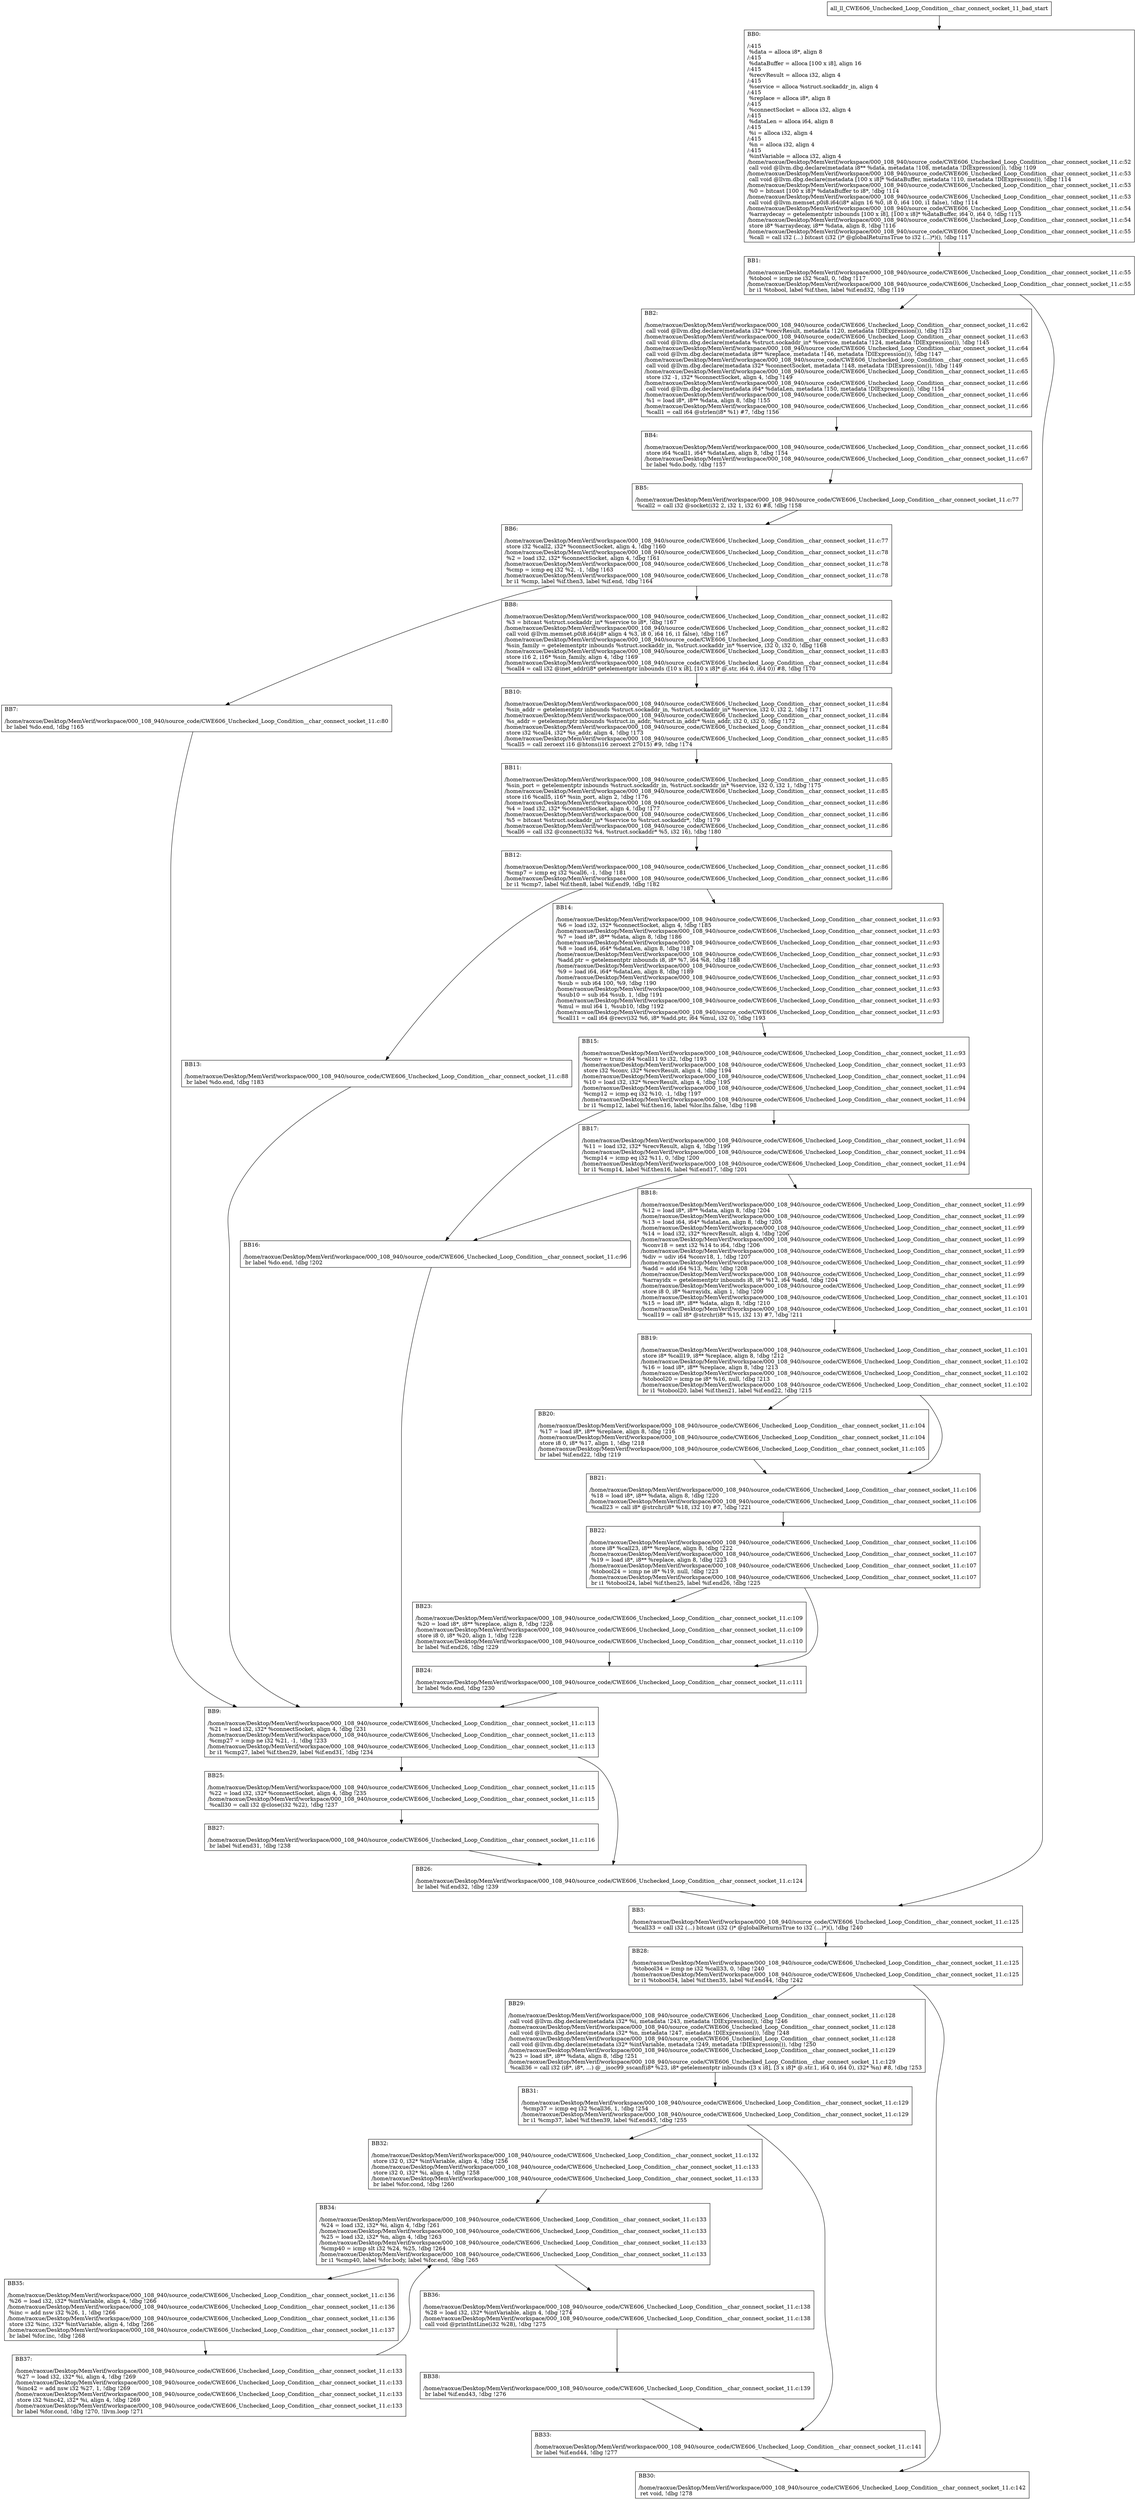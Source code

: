 digraph "CFG for'all_ll_CWE606_Unchecked_Loop_Condition__char_connect_socket_11_bad' function" {
	BBall_ll_CWE606_Unchecked_Loop_Condition__char_connect_socket_11_bad_start[shape=record,label="{all_ll_CWE606_Unchecked_Loop_Condition__char_connect_socket_11_bad_start}"];
	BBall_ll_CWE606_Unchecked_Loop_Condition__char_connect_socket_11_bad_start-> all_ll_CWE606_Unchecked_Loop_Condition__char_connect_socket_11_badBB0;
	all_ll_CWE606_Unchecked_Loop_Condition__char_connect_socket_11_badBB0 [shape=record, label="{BB0:\l\l/:415\l
  %data = alloca i8*, align 8\l
/:415\l
  %dataBuffer = alloca [100 x i8], align 16\l
/:415\l
  %recvResult = alloca i32, align 4\l
/:415\l
  %service = alloca %struct.sockaddr_in, align 4\l
/:415\l
  %replace = alloca i8*, align 8\l
/:415\l
  %connectSocket = alloca i32, align 4\l
/:415\l
  %dataLen = alloca i64, align 8\l
/:415\l
  %i = alloca i32, align 4\l
/:415\l
  %n = alloca i32, align 4\l
/:415\l
  %intVariable = alloca i32, align 4\l
/home/raoxue/Desktop/MemVerif/workspace/000_108_940/source_code/CWE606_Unchecked_Loop_Condition__char_connect_socket_11.c:52\l
  call void @llvm.dbg.declare(metadata i8** %data, metadata !108, metadata !DIExpression()), !dbg !109\l
/home/raoxue/Desktop/MemVerif/workspace/000_108_940/source_code/CWE606_Unchecked_Loop_Condition__char_connect_socket_11.c:53\l
  call void @llvm.dbg.declare(metadata [100 x i8]* %dataBuffer, metadata !110, metadata !DIExpression()), !dbg !114\l
/home/raoxue/Desktop/MemVerif/workspace/000_108_940/source_code/CWE606_Unchecked_Loop_Condition__char_connect_socket_11.c:53\l
  %0 = bitcast [100 x i8]* %dataBuffer to i8*, !dbg !114\l
/home/raoxue/Desktop/MemVerif/workspace/000_108_940/source_code/CWE606_Unchecked_Loop_Condition__char_connect_socket_11.c:53\l
  call void @llvm.memset.p0i8.i64(i8* align 16 %0, i8 0, i64 100, i1 false), !dbg !114\l
/home/raoxue/Desktop/MemVerif/workspace/000_108_940/source_code/CWE606_Unchecked_Loop_Condition__char_connect_socket_11.c:54\l
  %arraydecay = getelementptr inbounds [100 x i8], [100 x i8]* %dataBuffer, i64 0, i64 0, !dbg !115\l
/home/raoxue/Desktop/MemVerif/workspace/000_108_940/source_code/CWE606_Unchecked_Loop_Condition__char_connect_socket_11.c:54\l
  store i8* %arraydecay, i8** %data, align 8, !dbg !116\l
/home/raoxue/Desktop/MemVerif/workspace/000_108_940/source_code/CWE606_Unchecked_Loop_Condition__char_connect_socket_11.c:55\l
  %call = call i32 (...) bitcast (i32 ()* @globalReturnsTrue to i32 (...)*)(), !dbg !117\l
}"];
	all_ll_CWE606_Unchecked_Loop_Condition__char_connect_socket_11_badBB0-> all_ll_CWE606_Unchecked_Loop_Condition__char_connect_socket_11_badBB1;
	all_ll_CWE606_Unchecked_Loop_Condition__char_connect_socket_11_badBB1 [shape=record, label="{BB1:\l\l/home/raoxue/Desktop/MemVerif/workspace/000_108_940/source_code/CWE606_Unchecked_Loop_Condition__char_connect_socket_11.c:55\l
  %tobool = icmp ne i32 %call, 0, !dbg !117\l
/home/raoxue/Desktop/MemVerif/workspace/000_108_940/source_code/CWE606_Unchecked_Loop_Condition__char_connect_socket_11.c:55\l
  br i1 %tobool, label %if.then, label %if.end32, !dbg !119\l
}"];
	all_ll_CWE606_Unchecked_Loop_Condition__char_connect_socket_11_badBB1-> all_ll_CWE606_Unchecked_Loop_Condition__char_connect_socket_11_badBB2;
	all_ll_CWE606_Unchecked_Loop_Condition__char_connect_socket_11_badBB1-> all_ll_CWE606_Unchecked_Loop_Condition__char_connect_socket_11_badBB3;
	all_ll_CWE606_Unchecked_Loop_Condition__char_connect_socket_11_badBB2 [shape=record, label="{BB2:\l\l/home/raoxue/Desktop/MemVerif/workspace/000_108_940/source_code/CWE606_Unchecked_Loop_Condition__char_connect_socket_11.c:62\l
  call void @llvm.dbg.declare(metadata i32* %recvResult, metadata !120, metadata !DIExpression()), !dbg !123\l
/home/raoxue/Desktop/MemVerif/workspace/000_108_940/source_code/CWE606_Unchecked_Loop_Condition__char_connect_socket_11.c:63\l
  call void @llvm.dbg.declare(metadata %struct.sockaddr_in* %service, metadata !124, metadata !DIExpression()), !dbg !145\l
/home/raoxue/Desktop/MemVerif/workspace/000_108_940/source_code/CWE606_Unchecked_Loop_Condition__char_connect_socket_11.c:64\l
  call void @llvm.dbg.declare(metadata i8** %replace, metadata !146, metadata !DIExpression()), !dbg !147\l
/home/raoxue/Desktop/MemVerif/workspace/000_108_940/source_code/CWE606_Unchecked_Loop_Condition__char_connect_socket_11.c:65\l
  call void @llvm.dbg.declare(metadata i32* %connectSocket, metadata !148, metadata !DIExpression()), !dbg !149\l
/home/raoxue/Desktop/MemVerif/workspace/000_108_940/source_code/CWE606_Unchecked_Loop_Condition__char_connect_socket_11.c:65\l
  store i32 -1, i32* %connectSocket, align 4, !dbg !149\l
/home/raoxue/Desktop/MemVerif/workspace/000_108_940/source_code/CWE606_Unchecked_Loop_Condition__char_connect_socket_11.c:66\l
  call void @llvm.dbg.declare(metadata i64* %dataLen, metadata !150, metadata !DIExpression()), !dbg !154\l
/home/raoxue/Desktop/MemVerif/workspace/000_108_940/source_code/CWE606_Unchecked_Loop_Condition__char_connect_socket_11.c:66\l
  %1 = load i8*, i8** %data, align 8, !dbg !155\l
/home/raoxue/Desktop/MemVerif/workspace/000_108_940/source_code/CWE606_Unchecked_Loop_Condition__char_connect_socket_11.c:66\l
  %call1 = call i64 @strlen(i8* %1) #7, !dbg !156\l
}"];
	all_ll_CWE606_Unchecked_Loop_Condition__char_connect_socket_11_badBB2-> all_ll_CWE606_Unchecked_Loop_Condition__char_connect_socket_11_badBB4;
	all_ll_CWE606_Unchecked_Loop_Condition__char_connect_socket_11_badBB4 [shape=record, label="{BB4:\l\l/home/raoxue/Desktop/MemVerif/workspace/000_108_940/source_code/CWE606_Unchecked_Loop_Condition__char_connect_socket_11.c:66\l
  store i64 %call1, i64* %dataLen, align 8, !dbg !154\l
/home/raoxue/Desktop/MemVerif/workspace/000_108_940/source_code/CWE606_Unchecked_Loop_Condition__char_connect_socket_11.c:67\l
  br label %do.body, !dbg !157\l
}"];
	all_ll_CWE606_Unchecked_Loop_Condition__char_connect_socket_11_badBB4-> all_ll_CWE606_Unchecked_Loop_Condition__char_connect_socket_11_badBB5;
	all_ll_CWE606_Unchecked_Loop_Condition__char_connect_socket_11_badBB5 [shape=record, label="{BB5:\l\l/home/raoxue/Desktop/MemVerif/workspace/000_108_940/source_code/CWE606_Unchecked_Loop_Condition__char_connect_socket_11.c:77\l
  %call2 = call i32 @socket(i32 2, i32 1, i32 6) #8, !dbg !158\l
}"];
	all_ll_CWE606_Unchecked_Loop_Condition__char_connect_socket_11_badBB5-> all_ll_CWE606_Unchecked_Loop_Condition__char_connect_socket_11_badBB6;
	all_ll_CWE606_Unchecked_Loop_Condition__char_connect_socket_11_badBB6 [shape=record, label="{BB6:\l\l/home/raoxue/Desktop/MemVerif/workspace/000_108_940/source_code/CWE606_Unchecked_Loop_Condition__char_connect_socket_11.c:77\l
  store i32 %call2, i32* %connectSocket, align 4, !dbg !160\l
/home/raoxue/Desktop/MemVerif/workspace/000_108_940/source_code/CWE606_Unchecked_Loop_Condition__char_connect_socket_11.c:78\l
  %2 = load i32, i32* %connectSocket, align 4, !dbg !161\l
/home/raoxue/Desktop/MemVerif/workspace/000_108_940/source_code/CWE606_Unchecked_Loop_Condition__char_connect_socket_11.c:78\l
  %cmp = icmp eq i32 %2, -1, !dbg !163\l
/home/raoxue/Desktop/MemVerif/workspace/000_108_940/source_code/CWE606_Unchecked_Loop_Condition__char_connect_socket_11.c:78\l
  br i1 %cmp, label %if.then3, label %if.end, !dbg !164\l
}"];
	all_ll_CWE606_Unchecked_Loop_Condition__char_connect_socket_11_badBB6-> all_ll_CWE606_Unchecked_Loop_Condition__char_connect_socket_11_badBB7;
	all_ll_CWE606_Unchecked_Loop_Condition__char_connect_socket_11_badBB6-> all_ll_CWE606_Unchecked_Loop_Condition__char_connect_socket_11_badBB8;
	all_ll_CWE606_Unchecked_Loop_Condition__char_connect_socket_11_badBB7 [shape=record, label="{BB7:\l\l/home/raoxue/Desktop/MemVerif/workspace/000_108_940/source_code/CWE606_Unchecked_Loop_Condition__char_connect_socket_11.c:80\l
  br label %do.end, !dbg !165\l
}"];
	all_ll_CWE606_Unchecked_Loop_Condition__char_connect_socket_11_badBB7-> all_ll_CWE606_Unchecked_Loop_Condition__char_connect_socket_11_badBB9;
	all_ll_CWE606_Unchecked_Loop_Condition__char_connect_socket_11_badBB8 [shape=record, label="{BB8:\l\l/home/raoxue/Desktop/MemVerif/workspace/000_108_940/source_code/CWE606_Unchecked_Loop_Condition__char_connect_socket_11.c:82\l
  %3 = bitcast %struct.sockaddr_in* %service to i8*, !dbg !167\l
/home/raoxue/Desktop/MemVerif/workspace/000_108_940/source_code/CWE606_Unchecked_Loop_Condition__char_connect_socket_11.c:82\l
  call void @llvm.memset.p0i8.i64(i8* align 4 %3, i8 0, i64 16, i1 false), !dbg !167\l
/home/raoxue/Desktop/MemVerif/workspace/000_108_940/source_code/CWE606_Unchecked_Loop_Condition__char_connect_socket_11.c:83\l
  %sin_family = getelementptr inbounds %struct.sockaddr_in, %struct.sockaddr_in* %service, i32 0, i32 0, !dbg !168\l
/home/raoxue/Desktop/MemVerif/workspace/000_108_940/source_code/CWE606_Unchecked_Loop_Condition__char_connect_socket_11.c:83\l
  store i16 2, i16* %sin_family, align 4, !dbg !169\l
/home/raoxue/Desktop/MemVerif/workspace/000_108_940/source_code/CWE606_Unchecked_Loop_Condition__char_connect_socket_11.c:84\l
  %call4 = call i32 @inet_addr(i8* getelementptr inbounds ([10 x i8], [10 x i8]* @.str, i64 0, i64 0)) #8, !dbg !170\l
}"];
	all_ll_CWE606_Unchecked_Loop_Condition__char_connect_socket_11_badBB8-> all_ll_CWE606_Unchecked_Loop_Condition__char_connect_socket_11_badBB10;
	all_ll_CWE606_Unchecked_Loop_Condition__char_connect_socket_11_badBB10 [shape=record, label="{BB10:\l\l/home/raoxue/Desktop/MemVerif/workspace/000_108_940/source_code/CWE606_Unchecked_Loop_Condition__char_connect_socket_11.c:84\l
  %sin_addr = getelementptr inbounds %struct.sockaddr_in, %struct.sockaddr_in* %service, i32 0, i32 2, !dbg !171\l
/home/raoxue/Desktop/MemVerif/workspace/000_108_940/source_code/CWE606_Unchecked_Loop_Condition__char_connect_socket_11.c:84\l
  %s_addr = getelementptr inbounds %struct.in_addr, %struct.in_addr* %sin_addr, i32 0, i32 0, !dbg !172\l
/home/raoxue/Desktop/MemVerif/workspace/000_108_940/source_code/CWE606_Unchecked_Loop_Condition__char_connect_socket_11.c:84\l
  store i32 %call4, i32* %s_addr, align 4, !dbg !173\l
/home/raoxue/Desktop/MemVerif/workspace/000_108_940/source_code/CWE606_Unchecked_Loop_Condition__char_connect_socket_11.c:85\l
  %call5 = call zeroext i16 @htons(i16 zeroext 27015) #9, !dbg !174\l
}"];
	all_ll_CWE606_Unchecked_Loop_Condition__char_connect_socket_11_badBB10-> all_ll_CWE606_Unchecked_Loop_Condition__char_connect_socket_11_badBB11;
	all_ll_CWE606_Unchecked_Loop_Condition__char_connect_socket_11_badBB11 [shape=record, label="{BB11:\l\l/home/raoxue/Desktop/MemVerif/workspace/000_108_940/source_code/CWE606_Unchecked_Loop_Condition__char_connect_socket_11.c:85\l
  %sin_port = getelementptr inbounds %struct.sockaddr_in, %struct.sockaddr_in* %service, i32 0, i32 1, !dbg !175\l
/home/raoxue/Desktop/MemVerif/workspace/000_108_940/source_code/CWE606_Unchecked_Loop_Condition__char_connect_socket_11.c:85\l
  store i16 %call5, i16* %sin_port, align 2, !dbg !176\l
/home/raoxue/Desktop/MemVerif/workspace/000_108_940/source_code/CWE606_Unchecked_Loop_Condition__char_connect_socket_11.c:86\l
  %4 = load i32, i32* %connectSocket, align 4, !dbg !177\l
/home/raoxue/Desktop/MemVerif/workspace/000_108_940/source_code/CWE606_Unchecked_Loop_Condition__char_connect_socket_11.c:86\l
  %5 = bitcast %struct.sockaddr_in* %service to %struct.sockaddr*, !dbg !179\l
/home/raoxue/Desktop/MemVerif/workspace/000_108_940/source_code/CWE606_Unchecked_Loop_Condition__char_connect_socket_11.c:86\l
  %call6 = call i32 @connect(i32 %4, %struct.sockaddr* %5, i32 16), !dbg !180\l
}"];
	all_ll_CWE606_Unchecked_Loop_Condition__char_connect_socket_11_badBB11-> all_ll_CWE606_Unchecked_Loop_Condition__char_connect_socket_11_badBB12;
	all_ll_CWE606_Unchecked_Loop_Condition__char_connect_socket_11_badBB12 [shape=record, label="{BB12:\l\l/home/raoxue/Desktop/MemVerif/workspace/000_108_940/source_code/CWE606_Unchecked_Loop_Condition__char_connect_socket_11.c:86\l
  %cmp7 = icmp eq i32 %call6, -1, !dbg !181\l
/home/raoxue/Desktop/MemVerif/workspace/000_108_940/source_code/CWE606_Unchecked_Loop_Condition__char_connect_socket_11.c:86\l
  br i1 %cmp7, label %if.then8, label %if.end9, !dbg !182\l
}"];
	all_ll_CWE606_Unchecked_Loop_Condition__char_connect_socket_11_badBB12-> all_ll_CWE606_Unchecked_Loop_Condition__char_connect_socket_11_badBB13;
	all_ll_CWE606_Unchecked_Loop_Condition__char_connect_socket_11_badBB12-> all_ll_CWE606_Unchecked_Loop_Condition__char_connect_socket_11_badBB14;
	all_ll_CWE606_Unchecked_Loop_Condition__char_connect_socket_11_badBB13 [shape=record, label="{BB13:\l\l/home/raoxue/Desktop/MemVerif/workspace/000_108_940/source_code/CWE606_Unchecked_Loop_Condition__char_connect_socket_11.c:88\l
  br label %do.end, !dbg !183\l
}"];
	all_ll_CWE606_Unchecked_Loop_Condition__char_connect_socket_11_badBB13-> all_ll_CWE606_Unchecked_Loop_Condition__char_connect_socket_11_badBB9;
	all_ll_CWE606_Unchecked_Loop_Condition__char_connect_socket_11_badBB14 [shape=record, label="{BB14:\l\l/home/raoxue/Desktop/MemVerif/workspace/000_108_940/source_code/CWE606_Unchecked_Loop_Condition__char_connect_socket_11.c:93\l
  %6 = load i32, i32* %connectSocket, align 4, !dbg !185\l
/home/raoxue/Desktop/MemVerif/workspace/000_108_940/source_code/CWE606_Unchecked_Loop_Condition__char_connect_socket_11.c:93\l
  %7 = load i8*, i8** %data, align 8, !dbg !186\l
/home/raoxue/Desktop/MemVerif/workspace/000_108_940/source_code/CWE606_Unchecked_Loop_Condition__char_connect_socket_11.c:93\l
  %8 = load i64, i64* %dataLen, align 8, !dbg !187\l
/home/raoxue/Desktop/MemVerif/workspace/000_108_940/source_code/CWE606_Unchecked_Loop_Condition__char_connect_socket_11.c:93\l
  %add.ptr = getelementptr inbounds i8, i8* %7, i64 %8, !dbg !188\l
/home/raoxue/Desktop/MemVerif/workspace/000_108_940/source_code/CWE606_Unchecked_Loop_Condition__char_connect_socket_11.c:93\l
  %9 = load i64, i64* %dataLen, align 8, !dbg !189\l
/home/raoxue/Desktop/MemVerif/workspace/000_108_940/source_code/CWE606_Unchecked_Loop_Condition__char_connect_socket_11.c:93\l
  %sub = sub i64 100, %9, !dbg !190\l
/home/raoxue/Desktop/MemVerif/workspace/000_108_940/source_code/CWE606_Unchecked_Loop_Condition__char_connect_socket_11.c:93\l
  %sub10 = sub i64 %sub, 1, !dbg !191\l
/home/raoxue/Desktop/MemVerif/workspace/000_108_940/source_code/CWE606_Unchecked_Loop_Condition__char_connect_socket_11.c:93\l
  %mul = mul i64 1, %sub10, !dbg !192\l
/home/raoxue/Desktop/MemVerif/workspace/000_108_940/source_code/CWE606_Unchecked_Loop_Condition__char_connect_socket_11.c:93\l
  %call11 = call i64 @recv(i32 %6, i8* %add.ptr, i64 %mul, i32 0), !dbg !193\l
}"];
	all_ll_CWE606_Unchecked_Loop_Condition__char_connect_socket_11_badBB14-> all_ll_CWE606_Unchecked_Loop_Condition__char_connect_socket_11_badBB15;
	all_ll_CWE606_Unchecked_Loop_Condition__char_connect_socket_11_badBB15 [shape=record, label="{BB15:\l\l/home/raoxue/Desktop/MemVerif/workspace/000_108_940/source_code/CWE606_Unchecked_Loop_Condition__char_connect_socket_11.c:93\l
  %conv = trunc i64 %call11 to i32, !dbg !193\l
/home/raoxue/Desktop/MemVerif/workspace/000_108_940/source_code/CWE606_Unchecked_Loop_Condition__char_connect_socket_11.c:93\l
  store i32 %conv, i32* %recvResult, align 4, !dbg !194\l
/home/raoxue/Desktop/MemVerif/workspace/000_108_940/source_code/CWE606_Unchecked_Loop_Condition__char_connect_socket_11.c:94\l
  %10 = load i32, i32* %recvResult, align 4, !dbg !195\l
/home/raoxue/Desktop/MemVerif/workspace/000_108_940/source_code/CWE606_Unchecked_Loop_Condition__char_connect_socket_11.c:94\l
  %cmp12 = icmp eq i32 %10, -1, !dbg !197\l
/home/raoxue/Desktop/MemVerif/workspace/000_108_940/source_code/CWE606_Unchecked_Loop_Condition__char_connect_socket_11.c:94\l
  br i1 %cmp12, label %if.then16, label %lor.lhs.false, !dbg !198\l
}"];
	all_ll_CWE606_Unchecked_Loop_Condition__char_connect_socket_11_badBB15-> all_ll_CWE606_Unchecked_Loop_Condition__char_connect_socket_11_badBB16;
	all_ll_CWE606_Unchecked_Loop_Condition__char_connect_socket_11_badBB15-> all_ll_CWE606_Unchecked_Loop_Condition__char_connect_socket_11_badBB17;
	all_ll_CWE606_Unchecked_Loop_Condition__char_connect_socket_11_badBB17 [shape=record, label="{BB17:\l\l/home/raoxue/Desktop/MemVerif/workspace/000_108_940/source_code/CWE606_Unchecked_Loop_Condition__char_connect_socket_11.c:94\l
  %11 = load i32, i32* %recvResult, align 4, !dbg !199\l
/home/raoxue/Desktop/MemVerif/workspace/000_108_940/source_code/CWE606_Unchecked_Loop_Condition__char_connect_socket_11.c:94\l
  %cmp14 = icmp eq i32 %11, 0, !dbg !200\l
/home/raoxue/Desktop/MemVerif/workspace/000_108_940/source_code/CWE606_Unchecked_Loop_Condition__char_connect_socket_11.c:94\l
  br i1 %cmp14, label %if.then16, label %if.end17, !dbg !201\l
}"];
	all_ll_CWE606_Unchecked_Loop_Condition__char_connect_socket_11_badBB17-> all_ll_CWE606_Unchecked_Loop_Condition__char_connect_socket_11_badBB16;
	all_ll_CWE606_Unchecked_Loop_Condition__char_connect_socket_11_badBB17-> all_ll_CWE606_Unchecked_Loop_Condition__char_connect_socket_11_badBB18;
	all_ll_CWE606_Unchecked_Loop_Condition__char_connect_socket_11_badBB16 [shape=record, label="{BB16:\l\l/home/raoxue/Desktop/MemVerif/workspace/000_108_940/source_code/CWE606_Unchecked_Loop_Condition__char_connect_socket_11.c:96\l
  br label %do.end, !dbg !202\l
}"];
	all_ll_CWE606_Unchecked_Loop_Condition__char_connect_socket_11_badBB16-> all_ll_CWE606_Unchecked_Loop_Condition__char_connect_socket_11_badBB9;
	all_ll_CWE606_Unchecked_Loop_Condition__char_connect_socket_11_badBB18 [shape=record, label="{BB18:\l\l/home/raoxue/Desktop/MemVerif/workspace/000_108_940/source_code/CWE606_Unchecked_Loop_Condition__char_connect_socket_11.c:99\l
  %12 = load i8*, i8** %data, align 8, !dbg !204\l
/home/raoxue/Desktop/MemVerif/workspace/000_108_940/source_code/CWE606_Unchecked_Loop_Condition__char_connect_socket_11.c:99\l
  %13 = load i64, i64* %dataLen, align 8, !dbg !205\l
/home/raoxue/Desktop/MemVerif/workspace/000_108_940/source_code/CWE606_Unchecked_Loop_Condition__char_connect_socket_11.c:99\l
  %14 = load i32, i32* %recvResult, align 4, !dbg !206\l
/home/raoxue/Desktop/MemVerif/workspace/000_108_940/source_code/CWE606_Unchecked_Loop_Condition__char_connect_socket_11.c:99\l
  %conv18 = sext i32 %14 to i64, !dbg !206\l
/home/raoxue/Desktop/MemVerif/workspace/000_108_940/source_code/CWE606_Unchecked_Loop_Condition__char_connect_socket_11.c:99\l
  %div = udiv i64 %conv18, 1, !dbg !207\l
/home/raoxue/Desktop/MemVerif/workspace/000_108_940/source_code/CWE606_Unchecked_Loop_Condition__char_connect_socket_11.c:99\l
  %add = add i64 %13, %div, !dbg !208\l
/home/raoxue/Desktop/MemVerif/workspace/000_108_940/source_code/CWE606_Unchecked_Loop_Condition__char_connect_socket_11.c:99\l
  %arrayidx = getelementptr inbounds i8, i8* %12, i64 %add, !dbg !204\l
/home/raoxue/Desktop/MemVerif/workspace/000_108_940/source_code/CWE606_Unchecked_Loop_Condition__char_connect_socket_11.c:99\l
  store i8 0, i8* %arrayidx, align 1, !dbg !209\l
/home/raoxue/Desktop/MemVerif/workspace/000_108_940/source_code/CWE606_Unchecked_Loop_Condition__char_connect_socket_11.c:101\l
  %15 = load i8*, i8** %data, align 8, !dbg !210\l
/home/raoxue/Desktop/MemVerif/workspace/000_108_940/source_code/CWE606_Unchecked_Loop_Condition__char_connect_socket_11.c:101\l
  %call19 = call i8* @strchr(i8* %15, i32 13) #7, !dbg !211\l
}"];
	all_ll_CWE606_Unchecked_Loop_Condition__char_connect_socket_11_badBB18-> all_ll_CWE606_Unchecked_Loop_Condition__char_connect_socket_11_badBB19;
	all_ll_CWE606_Unchecked_Loop_Condition__char_connect_socket_11_badBB19 [shape=record, label="{BB19:\l\l/home/raoxue/Desktop/MemVerif/workspace/000_108_940/source_code/CWE606_Unchecked_Loop_Condition__char_connect_socket_11.c:101\l
  store i8* %call19, i8** %replace, align 8, !dbg !212\l
/home/raoxue/Desktop/MemVerif/workspace/000_108_940/source_code/CWE606_Unchecked_Loop_Condition__char_connect_socket_11.c:102\l
  %16 = load i8*, i8** %replace, align 8, !dbg !213\l
/home/raoxue/Desktop/MemVerif/workspace/000_108_940/source_code/CWE606_Unchecked_Loop_Condition__char_connect_socket_11.c:102\l
  %tobool20 = icmp ne i8* %16, null, !dbg !213\l
/home/raoxue/Desktop/MemVerif/workspace/000_108_940/source_code/CWE606_Unchecked_Loop_Condition__char_connect_socket_11.c:102\l
  br i1 %tobool20, label %if.then21, label %if.end22, !dbg !215\l
}"];
	all_ll_CWE606_Unchecked_Loop_Condition__char_connect_socket_11_badBB19-> all_ll_CWE606_Unchecked_Loop_Condition__char_connect_socket_11_badBB20;
	all_ll_CWE606_Unchecked_Loop_Condition__char_connect_socket_11_badBB19-> all_ll_CWE606_Unchecked_Loop_Condition__char_connect_socket_11_badBB21;
	all_ll_CWE606_Unchecked_Loop_Condition__char_connect_socket_11_badBB20 [shape=record, label="{BB20:\l\l/home/raoxue/Desktop/MemVerif/workspace/000_108_940/source_code/CWE606_Unchecked_Loop_Condition__char_connect_socket_11.c:104\l
  %17 = load i8*, i8** %replace, align 8, !dbg !216\l
/home/raoxue/Desktop/MemVerif/workspace/000_108_940/source_code/CWE606_Unchecked_Loop_Condition__char_connect_socket_11.c:104\l
  store i8 0, i8* %17, align 1, !dbg !218\l
/home/raoxue/Desktop/MemVerif/workspace/000_108_940/source_code/CWE606_Unchecked_Loop_Condition__char_connect_socket_11.c:105\l
  br label %if.end22, !dbg !219\l
}"];
	all_ll_CWE606_Unchecked_Loop_Condition__char_connect_socket_11_badBB20-> all_ll_CWE606_Unchecked_Loop_Condition__char_connect_socket_11_badBB21;
	all_ll_CWE606_Unchecked_Loop_Condition__char_connect_socket_11_badBB21 [shape=record, label="{BB21:\l\l/home/raoxue/Desktop/MemVerif/workspace/000_108_940/source_code/CWE606_Unchecked_Loop_Condition__char_connect_socket_11.c:106\l
  %18 = load i8*, i8** %data, align 8, !dbg !220\l
/home/raoxue/Desktop/MemVerif/workspace/000_108_940/source_code/CWE606_Unchecked_Loop_Condition__char_connect_socket_11.c:106\l
  %call23 = call i8* @strchr(i8* %18, i32 10) #7, !dbg !221\l
}"];
	all_ll_CWE606_Unchecked_Loop_Condition__char_connect_socket_11_badBB21-> all_ll_CWE606_Unchecked_Loop_Condition__char_connect_socket_11_badBB22;
	all_ll_CWE606_Unchecked_Loop_Condition__char_connect_socket_11_badBB22 [shape=record, label="{BB22:\l\l/home/raoxue/Desktop/MemVerif/workspace/000_108_940/source_code/CWE606_Unchecked_Loop_Condition__char_connect_socket_11.c:106\l
  store i8* %call23, i8** %replace, align 8, !dbg !222\l
/home/raoxue/Desktop/MemVerif/workspace/000_108_940/source_code/CWE606_Unchecked_Loop_Condition__char_connect_socket_11.c:107\l
  %19 = load i8*, i8** %replace, align 8, !dbg !223\l
/home/raoxue/Desktop/MemVerif/workspace/000_108_940/source_code/CWE606_Unchecked_Loop_Condition__char_connect_socket_11.c:107\l
  %tobool24 = icmp ne i8* %19, null, !dbg !223\l
/home/raoxue/Desktop/MemVerif/workspace/000_108_940/source_code/CWE606_Unchecked_Loop_Condition__char_connect_socket_11.c:107\l
  br i1 %tobool24, label %if.then25, label %if.end26, !dbg !225\l
}"];
	all_ll_CWE606_Unchecked_Loop_Condition__char_connect_socket_11_badBB22-> all_ll_CWE606_Unchecked_Loop_Condition__char_connect_socket_11_badBB23;
	all_ll_CWE606_Unchecked_Loop_Condition__char_connect_socket_11_badBB22-> all_ll_CWE606_Unchecked_Loop_Condition__char_connect_socket_11_badBB24;
	all_ll_CWE606_Unchecked_Loop_Condition__char_connect_socket_11_badBB23 [shape=record, label="{BB23:\l\l/home/raoxue/Desktop/MemVerif/workspace/000_108_940/source_code/CWE606_Unchecked_Loop_Condition__char_connect_socket_11.c:109\l
  %20 = load i8*, i8** %replace, align 8, !dbg !226\l
/home/raoxue/Desktop/MemVerif/workspace/000_108_940/source_code/CWE606_Unchecked_Loop_Condition__char_connect_socket_11.c:109\l
  store i8 0, i8* %20, align 1, !dbg !228\l
/home/raoxue/Desktop/MemVerif/workspace/000_108_940/source_code/CWE606_Unchecked_Loop_Condition__char_connect_socket_11.c:110\l
  br label %if.end26, !dbg !229\l
}"];
	all_ll_CWE606_Unchecked_Loop_Condition__char_connect_socket_11_badBB23-> all_ll_CWE606_Unchecked_Loop_Condition__char_connect_socket_11_badBB24;
	all_ll_CWE606_Unchecked_Loop_Condition__char_connect_socket_11_badBB24 [shape=record, label="{BB24:\l\l/home/raoxue/Desktop/MemVerif/workspace/000_108_940/source_code/CWE606_Unchecked_Loop_Condition__char_connect_socket_11.c:111\l
  br label %do.end, !dbg !230\l
}"];
	all_ll_CWE606_Unchecked_Loop_Condition__char_connect_socket_11_badBB24-> all_ll_CWE606_Unchecked_Loop_Condition__char_connect_socket_11_badBB9;
	all_ll_CWE606_Unchecked_Loop_Condition__char_connect_socket_11_badBB9 [shape=record, label="{BB9:\l\l/home/raoxue/Desktop/MemVerif/workspace/000_108_940/source_code/CWE606_Unchecked_Loop_Condition__char_connect_socket_11.c:113\l
  %21 = load i32, i32* %connectSocket, align 4, !dbg !231\l
/home/raoxue/Desktop/MemVerif/workspace/000_108_940/source_code/CWE606_Unchecked_Loop_Condition__char_connect_socket_11.c:113\l
  %cmp27 = icmp ne i32 %21, -1, !dbg !233\l
/home/raoxue/Desktop/MemVerif/workspace/000_108_940/source_code/CWE606_Unchecked_Loop_Condition__char_connect_socket_11.c:113\l
  br i1 %cmp27, label %if.then29, label %if.end31, !dbg !234\l
}"];
	all_ll_CWE606_Unchecked_Loop_Condition__char_connect_socket_11_badBB9-> all_ll_CWE606_Unchecked_Loop_Condition__char_connect_socket_11_badBB25;
	all_ll_CWE606_Unchecked_Loop_Condition__char_connect_socket_11_badBB9-> all_ll_CWE606_Unchecked_Loop_Condition__char_connect_socket_11_badBB26;
	all_ll_CWE606_Unchecked_Loop_Condition__char_connect_socket_11_badBB25 [shape=record, label="{BB25:\l\l/home/raoxue/Desktop/MemVerif/workspace/000_108_940/source_code/CWE606_Unchecked_Loop_Condition__char_connect_socket_11.c:115\l
  %22 = load i32, i32* %connectSocket, align 4, !dbg !235\l
/home/raoxue/Desktop/MemVerif/workspace/000_108_940/source_code/CWE606_Unchecked_Loop_Condition__char_connect_socket_11.c:115\l
  %call30 = call i32 @close(i32 %22), !dbg !237\l
}"];
	all_ll_CWE606_Unchecked_Loop_Condition__char_connect_socket_11_badBB25-> all_ll_CWE606_Unchecked_Loop_Condition__char_connect_socket_11_badBB27;
	all_ll_CWE606_Unchecked_Loop_Condition__char_connect_socket_11_badBB27 [shape=record, label="{BB27:\l\l/home/raoxue/Desktop/MemVerif/workspace/000_108_940/source_code/CWE606_Unchecked_Loop_Condition__char_connect_socket_11.c:116\l
  br label %if.end31, !dbg !238\l
}"];
	all_ll_CWE606_Unchecked_Loop_Condition__char_connect_socket_11_badBB27-> all_ll_CWE606_Unchecked_Loop_Condition__char_connect_socket_11_badBB26;
	all_ll_CWE606_Unchecked_Loop_Condition__char_connect_socket_11_badBB26 [shape=record, label="{BB26:\l\l/home/raoxue/Desktop/MemVerif/workspace/000_108_940/source_code/CWE606_Unchecked_Loop_Condition__char_connect_socket_11.c:124\l
  br label %if.end32, !dbg !239\l
}"];
	all_ll_CWE606_Unchecked_Loop_Condition__char_connect_socket_11_badBB26-> all_ll_CWE606_Unchecked_Loop_Condition__char_connect_socket_11_badBB3;
	all_ll_CWE606_Unchecked_Loop_Condition__char_connect_socket_11_badBB3 [shape=record, label="{BB3:\l\l/home/raoxue/Desktop/MemVerif/workspace/000_108_940/source_code/CWE606_Unchecked_Loop_Condition__char_connect_socket_11.c:125\l
  %call33 = call i32 (...) bitcast (i32 ()* @globalReturnsTrue to i32 (...)*)(), !dbg !240\l
}"];
	all_ll_CWE606_Unchecked_Loop_Condition__char_connect_socket_11_badBB3-> all_ll_CWE606_Unchecked_Loop_Condition__char_connect_socket_11_badBB28;
	all_ll_CWE606_Unchecked_Loop_Condition__char_connect_socket_11_badBB28 [shape=record, label="{BB28:\l\l/home/raoxue/Desktop/MemVerif/workspace/000_108_940/source_code/CWE606_Unchecked_Loop_Condition__char_connect_socket_11.c:125\l
  %tobool34 = icmp ne i32 %call33, 0, !dbg !240\l
/home/raoxue/Desktop/MemVerif/workspace/000_108_940/source_code/CWE606_Unchecked_Loop_Condition__char_connect_socket_11.c:125\l
  br i1 %tobool34, label %if.then35, label %if.end44, !dbg !242\l
}"];
	all_ll_CWE606_Unchecked_Loop_Condition__char_connect_socket_11_badBB28-> all_ll_CWE606_Unchecked_Loop_Condition__char_connect_socket_11_badBB29;
	all_ll_CWE606_Unchecked_Loop_Condition__char_connect_socket_11_badBB28-> all_ll_CWE606_Unchecked_Loop_Condition__char_connect_socket_11_badBB30;
	all_ll_CWE606_Unchecked_Loop_Condition__char_connect_socket_11_badBB29 [shape=record, label="{BB29:\l\l/home/raoxue/Desktop/MemVerif/workspace/000_108_940/source_code/CWE606_Unchecked_Loop_Condition__char_connect_socket_11.c:128\l
  call void @llvm.dbg.declare(metadata i32* %i, metadata !243, metadata !DIExpression()), !dbg !246\l
/home/raoxue/Desktop/MemVerif/workspace/000_108_940/source_code/CWE606_Unchecked_Loop_Condition__char_connect_socket_11.c:128\l
  call void @llvm.dbg.declare(metadata i32* %n, metadata !247, metadata !DIExpression()), !dbg !248\l
/home/raoxue/Desktop/MemVerif/workspace/000_108_940/source_code/CWE606_Unchecked_Loop_Condition__char_connect_socket_11.c:128\l
  call void @llvm.dbg.declare(metadata i32* %intVariable, metadata !249, metadata !DIExpression()), !dbg !250\l
/home/raoxue/Desktop/MemVerif/workspace/000_108_940/source_code/CWE606_Unchecked_Loop_Condition__char_connect_socket_11.c:129\l
  %23 = load i8*, i8** %data, align 8, !dbg !251\l
/home/raoxue/Desktop/MemVerif/workspace/000_108_940/source_code/CWE606_Unchecked_Loop_Condition__char_connect_socket_11.c:129\l
  %call36 = call i32 (i8*, i8*, ...) @__isoc99_sscanf(i8* %23, i8* getelementptr inbounds ([3 x i8], [3 x i8]* @.str.1, i64 0, i64 0), i32* %n) #8, !dbg !253\l
}"];
	all_ll_CWE606_Unchecked_Loop_Condition__char_connect_socket_11_badBB29-> all_ll_CWE606_Unchecked_Loop_Condition__char_connect_socket_11_badBB31;
	all_ll_CWE606_Unchecked_Loop_Condition__char_connect_socket_11_badBB31 [shape=record, label="{BB31:\l\l/home/raoxue/Desktop/MemVerif/workspace/000_108_940/source_code/CWE606_Unchecked_Loop_Condition__char_connect_socket_11.c:129\l
  %cmp37 = icmp eq i32 %call36, 1, !dbg !254\l
/home/raoxue/Desktop/MemVerif/workspace/000_108_940/source_code/CWE606_Unchecked_Loop_Condition__char_connect_socket_11.c:129\l
  br i1 %cmp37, label %if.then39, label %if.end43, !dbg !255\l
}"];
	all_ll_CWE606_Unchecked_Loop_Condition__char_connect_socket_11_badBB31-> all_ll_CWE606_Unchecked_Loop_Condition__char_connect_socket_11_badBB32;
	all_ll_CWE606_Unchecked_Loop_Condition__char_connect_socket_11_badBB31-> all_ll_CWE606_Unchecked_Loop_Condition__char_connect_socket_11_badBB33;
	all_ll_CWE606_Unchecked_Loop_Condition__char_connect_socket_11_badBB32 [shape=record, label="{BB32:\l\l/home/raoxue/Desktop/MemVerif/workspace/000_108_940/source_code/CWE606_Unchecked_Loop_Condition__char_connect_socket_11.c:132\l
  store i32 0, i32* %intVariable, align 4, !dbg !256\l
/home/raoxue/Desktop/MemVerif/workspace/000_108_940/source_code/CWE606_Unchecked_Loop_Condition__char_connect_socket_11.c:133\l
  store i32 0, i32* %i, align 4, !dbg !258\l
/home/raoxue/Desktop/MemVerif/workspace/000_108_940/source_code/CWE606_Unchecked_Loop_Condition__char_connect_socket_11.c:133\l
  br label %for.cond, !dbg !260\l
}"];
	all_ll_CWE606_Unchecked_Loop_Condition__char_connect_socket_11_badBB32-> all_ll_CWE606_Unchecked_Loop_Condition__char_connect_socket_11_badBB34;
	all_ll_CWE606_Unchecked_Loop_Condition__char_connect_socket_11_badBB34 [shape=record, label="{BB34:\l\l/home/raoxue/Desktop/MemVerif/workspace/000_108_940/source_code/CWE606_Unchecked_Loop_Condition__char_connect_socket_11.c:133\l
  %24 = load i32, i32* %i, align 4, !dbg !261\l
/home/raoxue/Desktop/MemVerif/workspace/000_108_940/source_code/CWE606_Unchecked_Loop_Condition__char_connect_socket_11.c:133\l
  %25 = load i32, i32* %n, align 4, !dbg !263\l
/home/raoxue/Desktop/MemVerif/workspace/000_108_940/source_code/CWE606_Unchecked_Loop_Condition__char_connect_socket_11.c:133\l
  %cmp40 = icmp slt i32 %24, %25, !dbg !264\l
/home/raoxue/Desktop/MemVerif/workspace/000_108_940/source_code/CWE606_Unchecked_Loop_Condition__char_connect_socket_11.c:133\l
  br i1 %cmp40, label %for.body, label %for.end, !dbg !265\l
}"];
	all_ll_CWE606_Unchecked_Loop_Condition__char_connect_socket_11_badBB34-> all_ll_CWE606_Unchecked_Loop_Condition__char_connect_socket_11_badBB35;
	all_ll_CWE606_Unchecked_Loop_Condition__char_connect_socket_11_badBB34-> all_ll_CWE606_Unchecked_Loop_Condition__char_connect_socket_11_badBB36;
	all_ll_CWE606_Unchecked_Loop_Condition__char_connect_socket_11_badBB35 [shape=record, label="{BB35:\l\l/home/raoxue/Desktop/MemVerif/workspace/000_108_940/source_code/CWE606_Unchecked_Loop_Condition__char_connect_socket_11.c:136\l
  %26 = load i32, i32* %intVariable, align 4, !dbg !266\l
/home/raoxue/Desktop/MemVerif/workspace/000_108_940/source_code/CWE606_Unchecked_Loop_Condition__char_connect_socket_11.c:136\l
  %inc = add nsw i32 %26, 1, !dbg !266\l
/home/raoxue/Desktop/MemVerif/workspace/000_108_940/source_code/CWE606_Unchecked_Loop_Condition__char_connect_socket_11.c:136\l
  store i32 %inc, i32* %intVariable, align 4, !dbg !266\l
/home/raoxue/Desktop/MemVerif/workspace/000_108_940/source_code/CWE606_Unchecked_Loop_Condition__char_connect_socket_11.c:137\l
  br label %for.inc, !dbg !268\l
}"];
	all_ll_CWE606_Unchecked_Loop_Condition__char_connect_socket_11_badBB35-> all_ll_CWE606_Unchecked_Loop_Condition__char_connect_socket_11_badBB37;
	all_ll_CWE606_Unchecked_Loop_Condition__char_connect_socket_11_badBB37 [shape=record, label="{BB37:\l\l/home/raoxue/Desktop/MemVerif/workspace/000_108_940/source_code/CWE606_Unchecked_Loop_Condition__char_connect_socket_11.c:133\l
  %27 = load i32, i32* %i, align 4, !dbg !269\l
/home/raoxue/Desktop/MemVerif/workspace/000_108_940/source_code/CWE606_Unchecked_Loop_Condition__char_connect_socket_11.c:133\l
  %inc42 = add nsw i32 %27, 1, !dbg !269\l
/home/raoxue/Desktop/MemVerif/workspace/000_108_940/source_code/CWE606_Unchecked_Loop_Condition__char_connect_socket_11.c:133\l
  store i32 %inc42, i32* %i, align 4, !dbg !269\l
/home/raoxue/Desktop/MemVerif/workspace/000_108_940/source_code/CWE606_Unchecked_Loop_Condition__char_connect_socket_11.c:133\l
  br label %for.cond, !dbg !270, !llvm.loop !271\l
}"];
	all_ll_CWE606_Unchecked_Loop_Condition__char_connect_socket_11_badBB37-> all_ll_CWE606_Unchecked_Loop_Condition__char_connect_socket_11_badBB34;
	all_ll_CWE606_Unchecked_Loop_Condition__char_connect_socket_11_badBB36 [shape=record, label="{BB36:\l\l/home/raoxue/Desktop/MemVerif/workspace/000_108_940/source_code/CWE606_Unchecked_Loop_Condition__char_connect_socket_11.c:138\l
  %28 = load i32, i32* %intVariable, align 4, !dbg !274\l
/home/raoxue/Desktop/MemVerif/workspace/000_108_940/source_code/CWE606_Unchecked_Loop_Condition__char_connect_socket_11.c:138\l
  call void @printIntLine(i32 %28), !dbg !275\l
}"];
	all_ll_CWE606_Unchecked_Loop_Condition__char_connect_socket_11_badBB36-> all_ll_CWE606_Unchecked_Loop_Condition__char_connect_socket_11_badBB38;
	all_ll_CWE606_Unchecked_Loop_Condition__char_connect_socket_11_badBB38 [shape=record, label="{BB38:\l\l/home/raoxue/Desktop/MemVerif/workspace/000_108_940/source_code/CWE606_Unchecked_Loop_Condition__char_connect_socket_11.c:139\l
  br label %if.end43, !dbg !276\l
}"];
	all_ll_CWE606_Unchecked_Loop_Condition__char_connect_socket_11_badBB38-> all_ll_CWE606_Unchecked_Loop_Condition__char_connect_socket_11_badBB33;
	all_ll_CWE606_Unchecked_Loop_Condition__char_connect_socket_11_badBB33 [shape=record, label="{BB33:\l\l/home/raoxue/Desktop/MemVerif/workspace/000_108_940/source_code/CWE606_Unchecked_Loop_Condition__char_connect_socket_11.c:141\l
  br label %if.end44, !dbg !277\l
}"];
	all_ll_CWE606_Unchecked_Loop_Condition__char_connect_socket_11_badBB33-> all_ll_CWE606_Unchecked_Loop_Condition__char_connect_socket_11_badBB30;
	all_ll_CWE606_Unchecked_Loop_Condition__char_connect_socket_11_badBB30 [shape=record, label="{BB30:\l\l/home/raoxue/Desktop/MemVerif/workspace/000_108_940/source_code/CWE606_Unchecked_Loop_Condition__char_connect_socket_11.c:142\l
  ret void, !dbg !278\l
}"];
}
